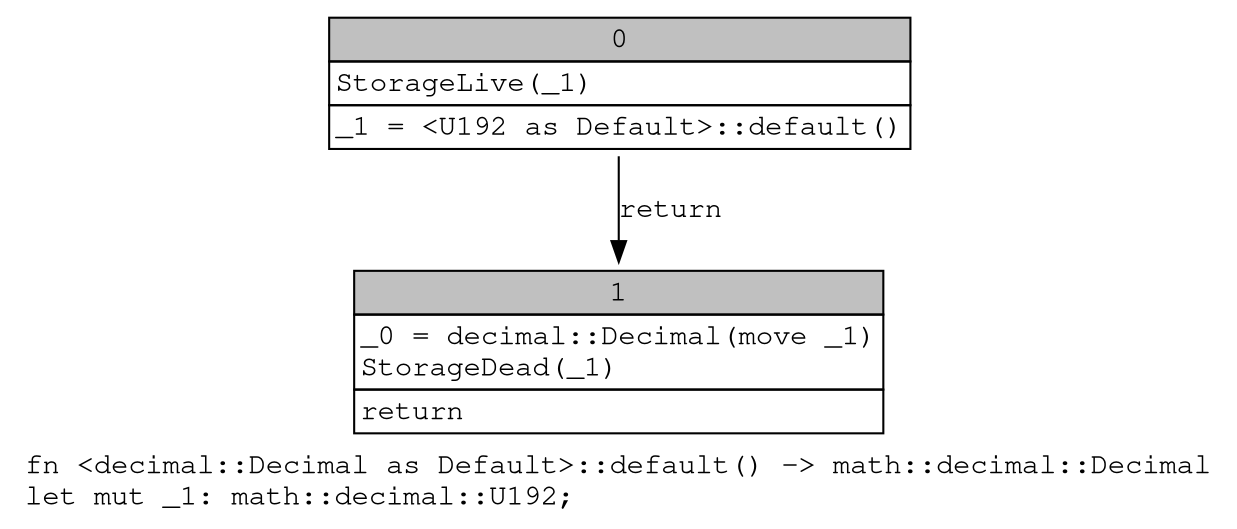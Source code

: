 digraph Mir_0_1296 {
    graph [fontname="Courier, monospace"];
    node [fontname="Courier, monospace"];
    edge [fontname="Courier, monospace"];
    label=<fn &lt;decimal::Decimal as Default&gt;::default() -&gt; math::decimal::Decimal<br align="left"/>let mut _1: math::decimal::U192;<br align="left"/>>;
    bb0__0_1296 [shape="none", label=<<table border="0" cellborder="1" cellspacing="0"><tr><td bgcolor="gray" align="center" colspan="1">0</td></tr><tr><td align="left" balign="left">StorageLive(_1)<br/></td></tr><tr><td align="left">_1 = &lt;U192 as Default&gt;::default()</td></tr></table>>];
    bb1__0_1296 [shape="none", label=<<table border="0" cellborder="1" cellspacing="0"><tr><td bgcolor="gray" align="center" colspan="1">1</td></tr><tr><td align="left" balign="left">_0 = decimal::Decimal(move _1)<br/>StorageDead(_1)<br/></td></tr><tr><td align="left">return</td></tr></table>>];
    bb0__0_1296 -> bb1__0_1296 [label="return"];
}
